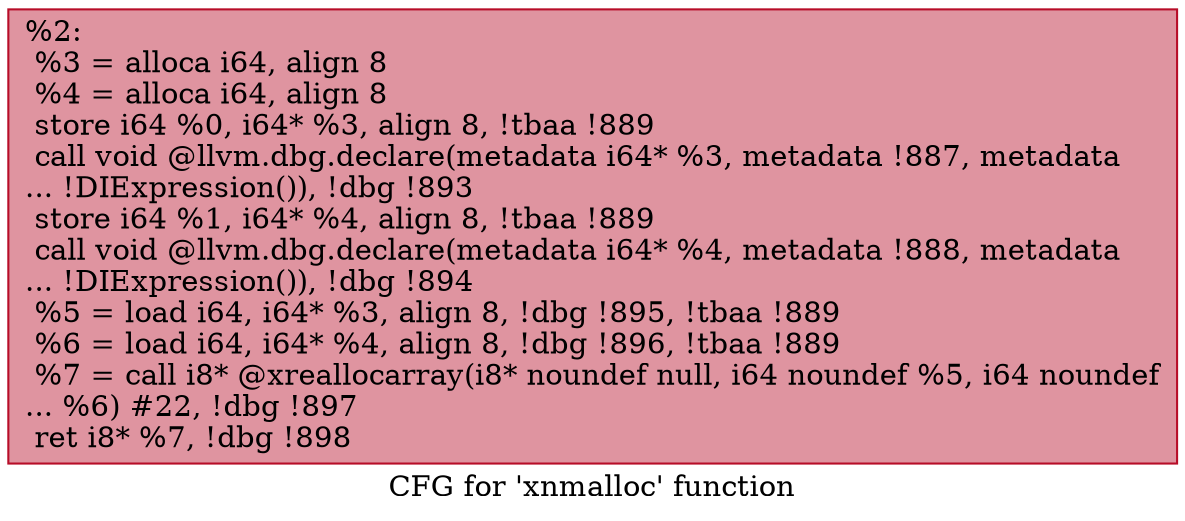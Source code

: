 digraph "CFG for 'xnmalloc' function" {
	label="CFG for 'xnmalloc' function";

	Node0xf31e00 [shape=record,color="#b70d28ff", style=filled, fillcolor="#b70d2870",label="{%2:\l  %3 = alloca i64, align 8\l  %4 = alloca i64, align 8\l  store i64 %0, i64* %3, align 8, !tbaa !889\l  call void @llvm.dbg.declare(metadata i64* %3, metadata !887, metadata\l... !DIExpression()), !dbg !893\l  store i64 %1, i64* %4, align 8, !tbaa !889\l  call void @llvm.dbg.declare(metadata i64* %4, metadata !888, metadata\l... !DIExpression()), !dbg !894\l  %5 = load i64, i64* %3, align 8, !dbg !895, !tbaa !889\l  %6 = load i64, i64* %4, align 8, !dbg !896, !tbaa !889\l  %7 = call i8* @xreallocarray(i8* noundef null, i64 noundef %5, i64 noundef\l... %6) #22, !dbg !897\l  ret i8* %7, !dbg !898\l}"];
}
